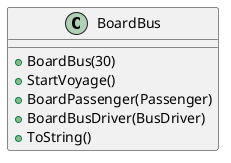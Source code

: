 @startuml
'https://plantuml.com/sequence-diagram


class BoardBus
{
 +BoardBus(30)
 +StartVoyage()
 +BoardPassenger(Passenger)
 +BoardBusDriver(BusDriver) 
 +ToString()
}







@enduml